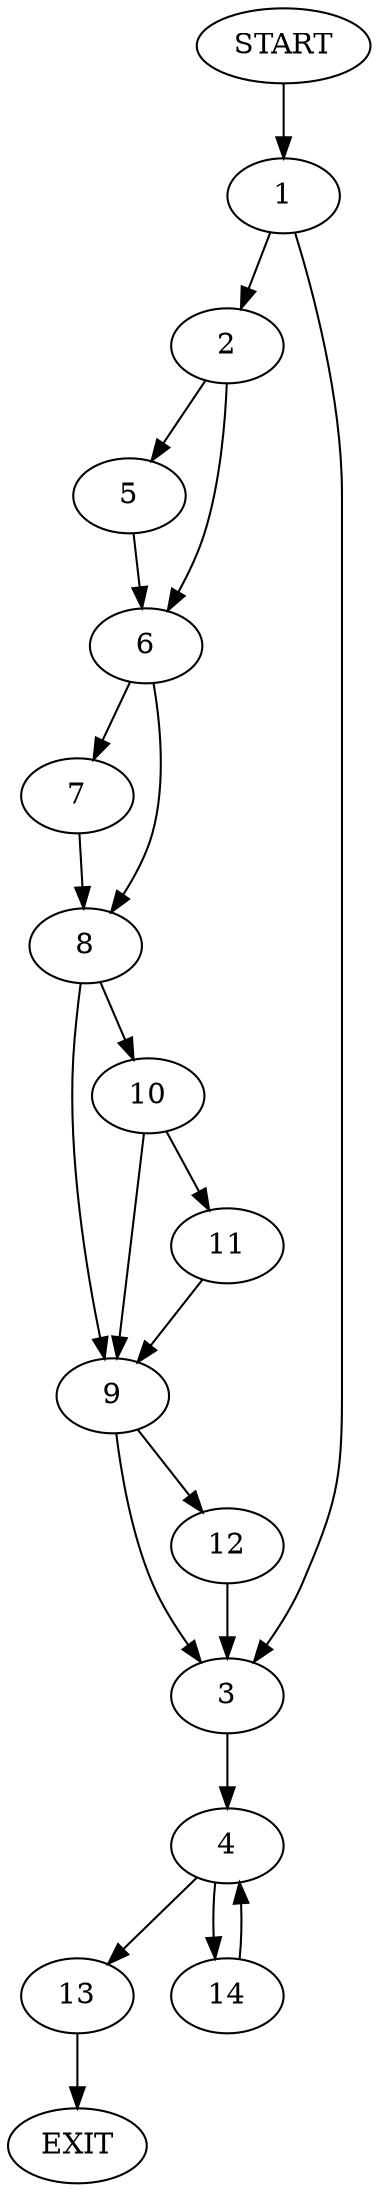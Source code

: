 digraph {
0 [label="START"]
15 [label="EXIT"]
0 -> 1
1 -> 2
1 -> 3
3 -> 4
2 -> 5
2 -> 6
6 -> 7
6 -> 8
5 -> 6
8 -> 9
8 -> 10
7 -> 8
10 -> 9
10 -> 11
9 -> 12
9 -> 3
11 -> 9
12 -> 3
4 -> 13
4 -> 14
13 -> 15
14 -> 4
}
